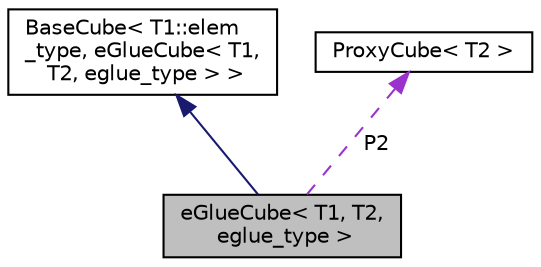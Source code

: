 digraph "eGlueCube&lt; T1, T2, eglue_type &gt;"
{
  edge [fontname="Helvetica",fontsize="10",labelfontname="Helvetica",labelfontsize="10"];
  node [fontname="Helvetica",fontsize="10",shape=record];
  Node1 [label="eGlueCube\< T1, T2,\l eglue_type \>",height=0.2,width=0.4,color="black", fillcolor="grey75", style="filled" fontcolor="black"];
  Node2 -> Node1 [dir="back",color="midnightblue",fontsize="10",style="solid",fontname="Helvetica"];
  Node2 [label="BaseCube\< T1::elem\l_type, eGlueCube\< T1,\l T2, eglue_type \> \>",height=0.2,width=0.4,color="black", fillcolor="white", style="filled",URL="$struct_base_cube.html"];
  Node3 -> Node1 [dir="back",color="darkorchid3",fontsize="10",style="dashed",label=" P2" ,fontname="Helvetica"];
  Node3 [label="ProxyCube\< T2 \>",height=0.2,width=0.4,color="black", fillcolor="white", style="filled",URL="$class_proxy_cube.html"];
}
